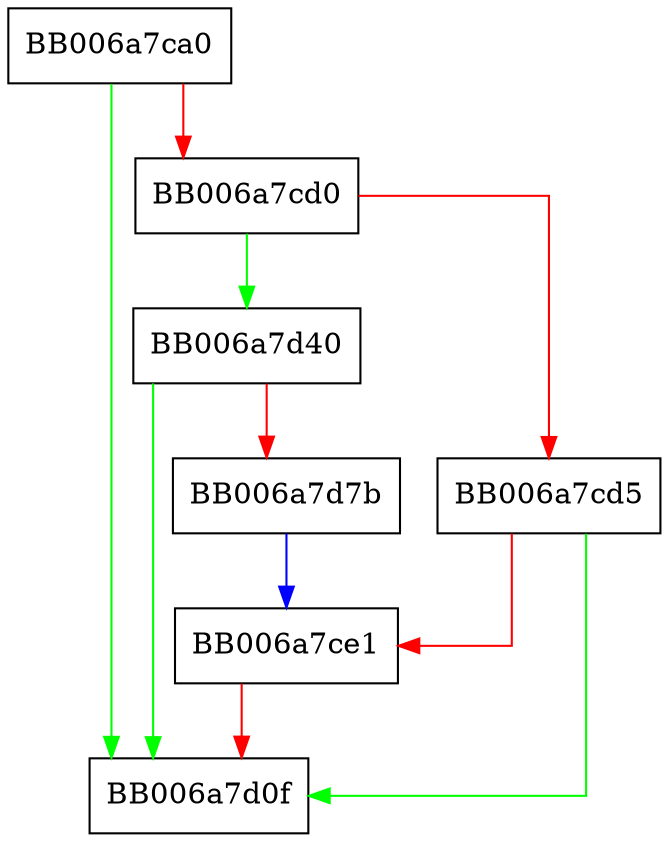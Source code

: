 digraph ossl_blake2b_update {
  node [shape="box"];
  graph [splines=ortho];
  BB006a7ca0 -> BB006a7d0f [color="green"];
  BB006a7ca0 -> BB006a7cd0 [color="red"];
  BB006a7cd0 -> BB006a7d40 [color="green"];
  BB006a7cd0 -> BB006a7cd5 [color="red"];
  BB006a7cd5 -> BB006a7d0f [color="green"];
  BB006a7cd5 -> BB006a7ce1 [color="red"];
  BB006a7ce1 -> BB006a7d0f [color="red"];
  BB006a7d40 -> BB006a7d0f [color="green"];
  BB006a7d40 -> BB006a7d7b [color="red"];
  BB006a7d7b -> BB006a7ce1 [color="blue"];
}